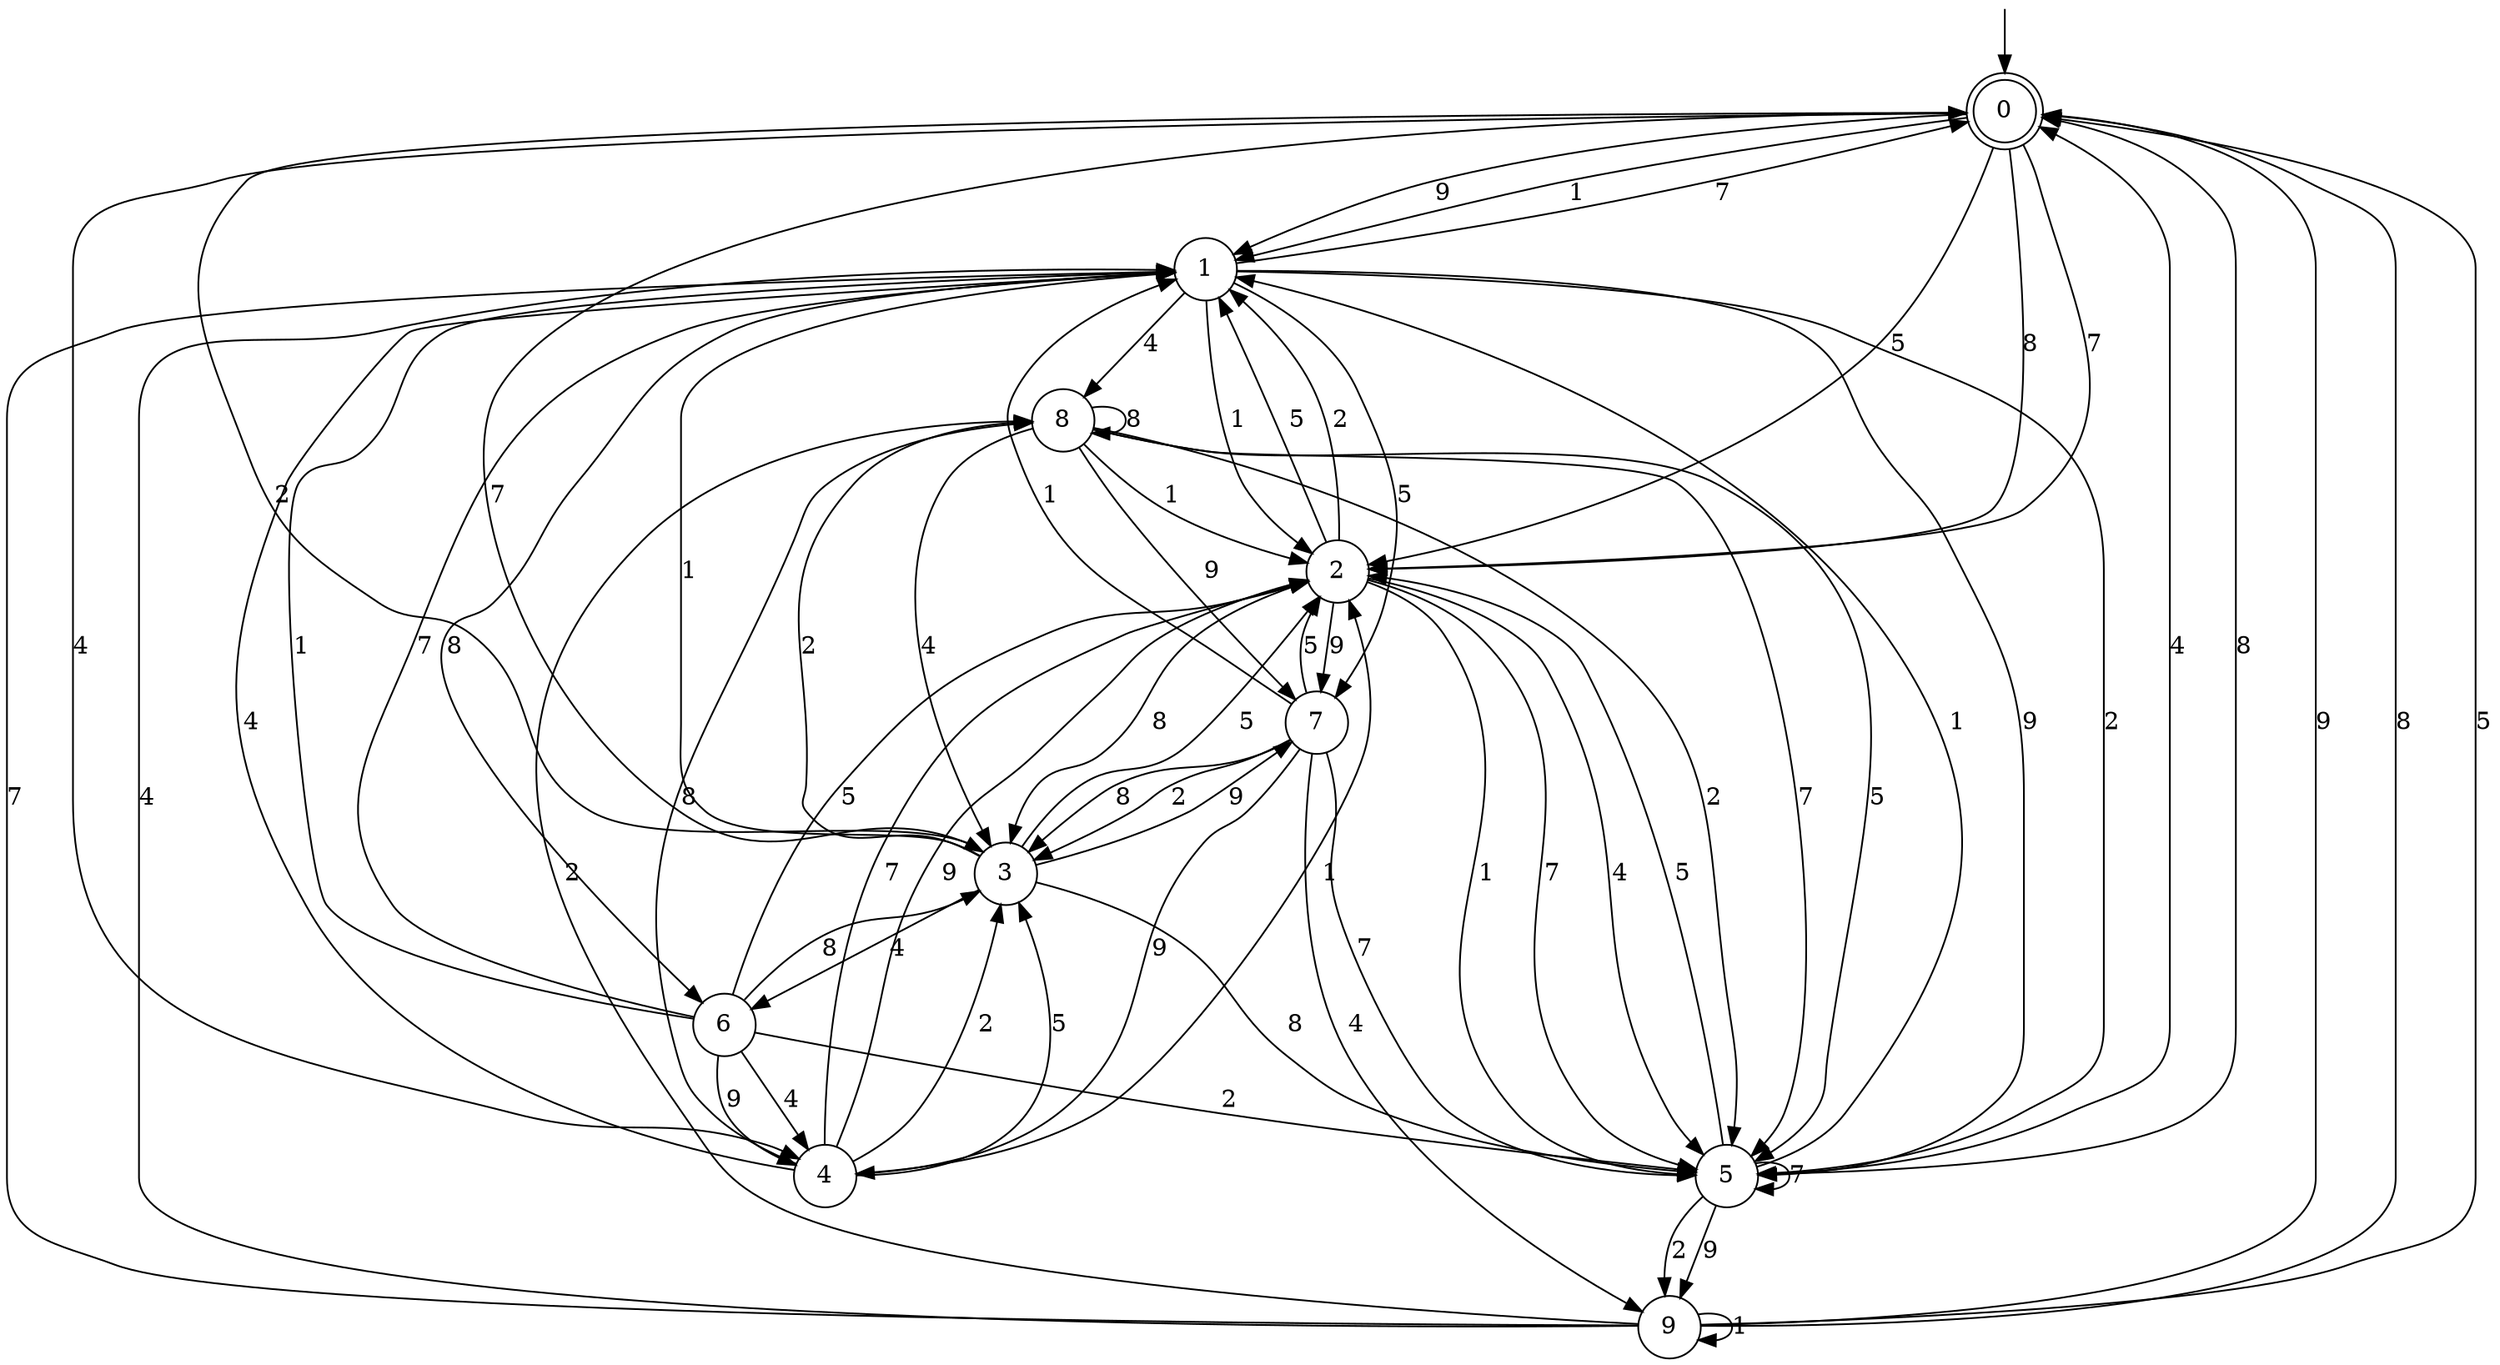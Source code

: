 digraph g {

	s0 [shape="doublecircle" label="0"];
	s1 [shape="circle" label="1"];
	s2 [shape="circle" label="2"];
	s3 [shape="circle" label="3"];
	s4 [shape="circle" label="4"];
	s5 [shape="circle" label="5"];
	s6 [shape="circle" label="6"];
	s7 [shape="circle" label="7"];
	s8 [shape="circle" label="8"];
	s9 [shape="circle" label="9"];
	s0 -> s1 [label="9"];
	s0 -> s2 [label="8"];
	s0 -> s1 [label="1"];
	s0 -> s2 [label="7"];
	s0 -> s2 [label="5"];
	s0 -> s3 [label="2"];
	s0 -> s4 [label="4"];
	s1 -> s5 [label="9"];
	s1 -> s6 [label="8"];
	s1 -> s2 [label="1"];
	s1 -> s0 [label="7"];
	s1 -> s7 [label="5"];
	s1 -> s5 [label="2"];
	s1 -> s8 [label="4"];
	s2 -> s7 [label="9"];
	s2 -> s3 [label="8"];
	s2 -> s5 [label="1"];
	s2 -> s5 [label="7"];
	s2 -> s1 [label="5"];
	s2 -> s1 [label="2"];
	s2 -> s5 [label="4"];
	s3 -> s7 [label="9"];
	s3 -> s5 [label="8"];
	s3 -> s1 [label="1"];
	s3 -> s0 [label="7"];
	s3 -> s2 [label="5"];
	s3 -> s8 [label="2"];
	s3 -> s6 [label="4"];
	s4 -> s2 [label="9"];
	s4 -> s8 [label="8"];
	s4 -> s2 [label="1"];
	s4 -> s2 [label="7"];
	s4 -> s3 [label="5"];
	s4 -> s3 [label="2"];
	s4 -> s1 [label="4"];
	s5 -> s9 [label="9"];
	s5 -> s0 [label="8"];
	s5 -> s1 [label="1"];
	s5 -> s5 [label="7"];
	s5 -> s2 [label="5"];
	s5 -> s9 [label="2"];
	s5 -> s0 [label="4"];
	s6 -> s4 [label="9"];
	s6 -> s3 [label="8"];
	s6 -> s1 [label="1"];
	s6 -> s1 [label="7"];
	s6 -> s2 [label="5"];
	s6 -> s5 [label="2"];
	s6 -> s4 [label="4"];
	s7 -> s4 [label="9"];
	s7 -> s3 [label="8"];
	s7 -> s1 [label="1"];
	s7 -> s5 [label="7"];
	s7 -> s2 [label="5"];
	s7 -> s3 [label="2"];
	s7 -> s9 [label="4"];
	s8 -> s7 [label="9"];
	s8 -> s8 [label="8"];
	s8 -> s2 [label="1"];
	s8 -> s5 [label="7"];
	s8 -> s5 [label="5"];
	s8 -> s5 [label="2"];
	s8 -> s3 [label="4"];
	s9 -> s0 [label="9"];
	s9 -> s0 [label="8"];
	s9 -> s9 [label="1"];
	s9 -> s1 [label="7"];
	s9 -> s0 [label="5"];
	s9 -> s8 [label="2"];
	s9 -> s1 [label="4"];

__start0 [label="" shape="none" width="0" height="0"];
__start0 -> s0;

}
